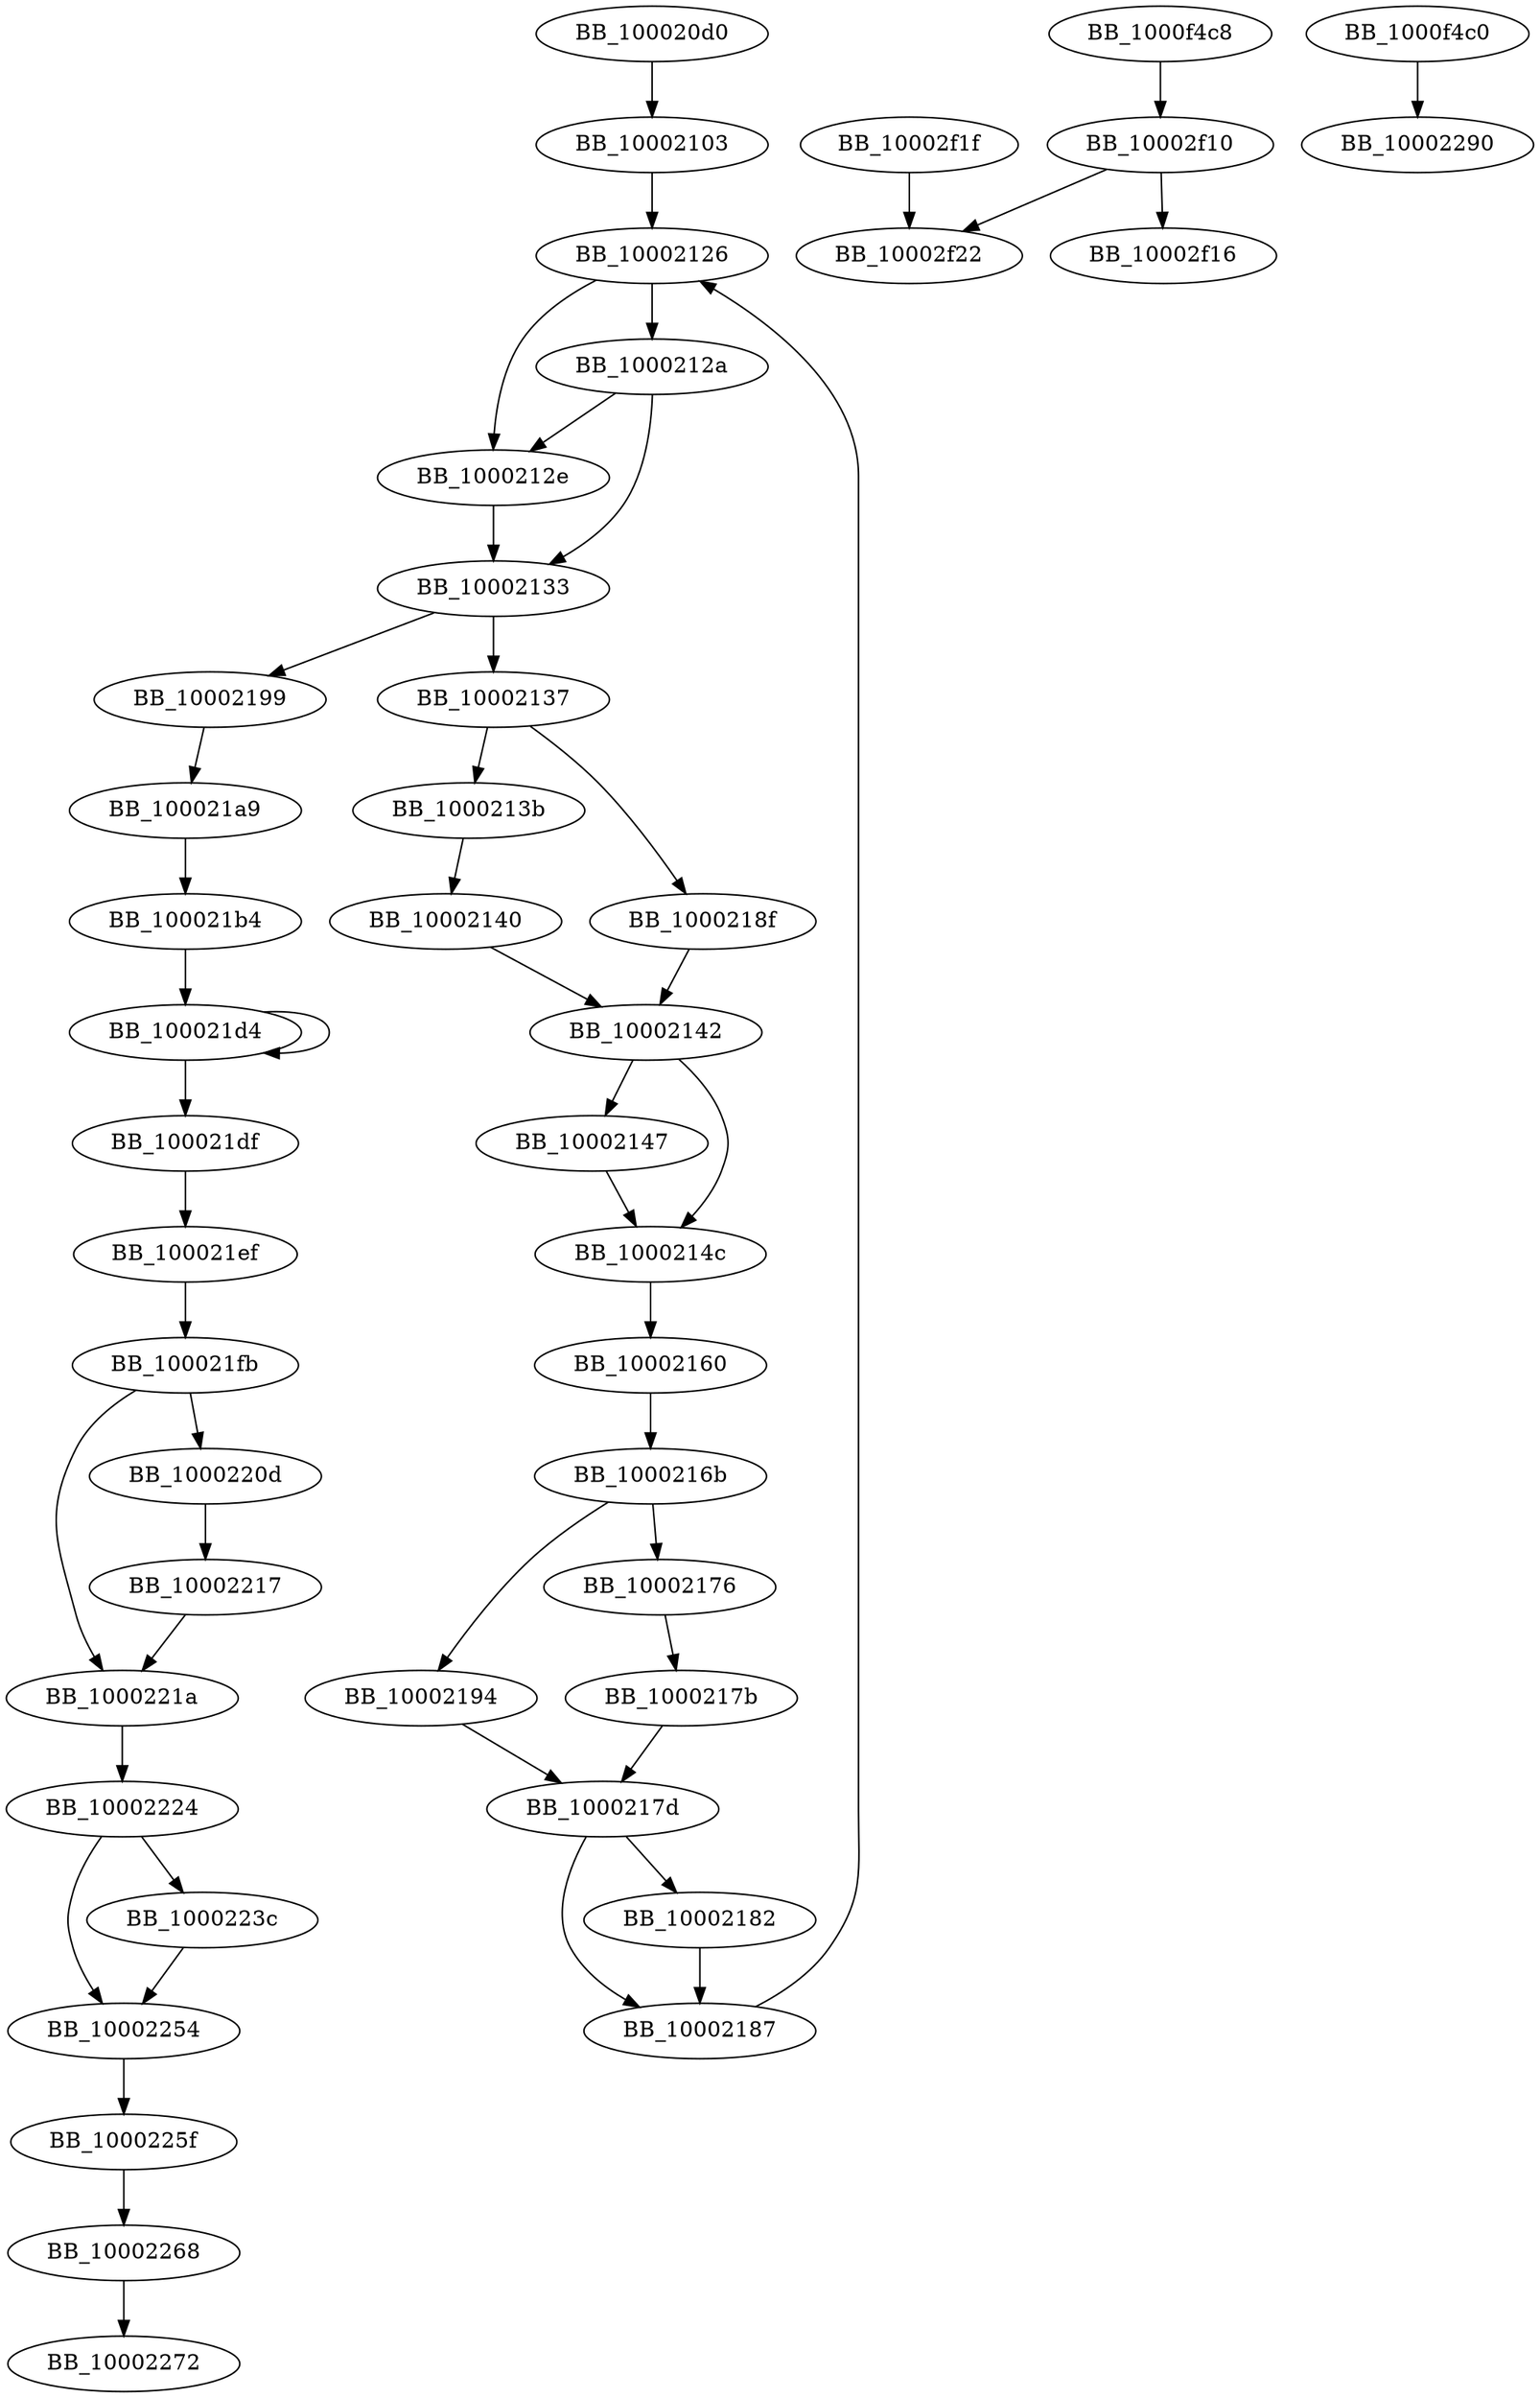 DiGraph sub_100020D0{
BB_100020d0->BB_10002103
BB_10002103->BB_10002126
BB_10002126->BB_1000212a
BB_10002126->BB_1000212e
BB_1000212a->BB_1000212e
BB_1000212a->BB_10002133
BB_1000212e->BB_10002133
BB_10002133->BB_10002137
BB_10002133->BB_10002199
BB_10002137->BB_1000213b
BB_10002137->BB_1000218f
BB_1000213b->BB_10002140
BB_10002140->BB_10002142
BB_10002142->BB_10002147
BB_10002142->BB_1000214c
BB_10002147->BB_1000214c
BB_1000214c->BB_10002160
BB_10002160->BB_1000216b
BB_1000216b->BB_10002176
BB_1000216b->BB_10002194
BB_10002176->BB_1000217b
BB_1000217b->BB_1000217d
BB_1000217d->BB_10002182
BB_1000217d->BB_10002187
BB_10002182->BB_10002187
BB_10002187->BB_10002126
BB_1000218f->BB_10002142
BB_10002194->BB_1000217d
BB_10002199->BB_100021a9
BB_100021a9->BB_100021b4
BB_100021b4->BB_100021d4
BB_100021d4->BB_100021d4
BB_100021d4->BB_100021df
BB_100021df->BB_100021ef
BB_100021ef->BB_100021fb
BB_100021fb->BB_1000220d
BB_100021fb->BB_1000221a
BB_1000220d->BB_10002217
BB_10002217->BB_1000221a
BB_1000221a->BB_10002224
BB_10002224->BB_1000223c
BB_10002224->BB_10002254
BB_1000223c->BB_10002254
BB_10002254->BB_1000225f
BB_1000225f->BB_10002268
BB_10002268->BB_10002272
BB_10002f10->BB_10002f16
BB_10002f10->BB_10002f22
BB_10002f1f->BB_10002f22
BB_1000f4c0->BB_10002290
BB_1000f4c8->BB_10002f10
}
